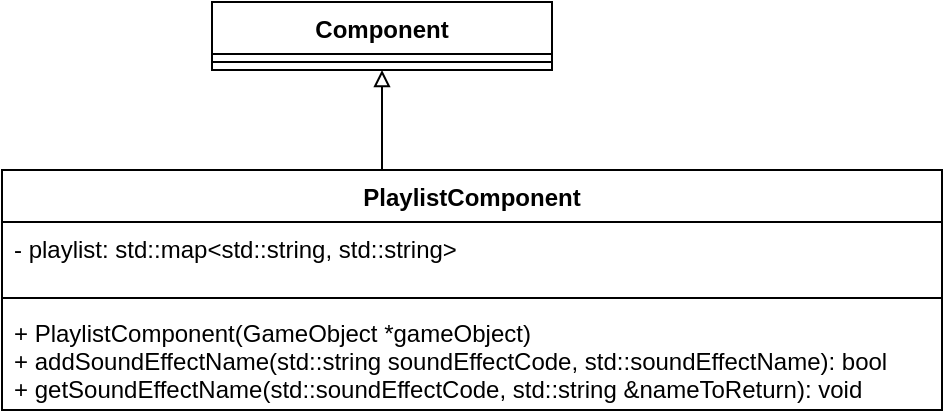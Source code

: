 <mxfile version="14.1.8" type="device"><diagram id="toOSRLLj0JXcLAiPrvlg" name="Page-1"><mxGraphModel dx="905" dy="672" grid="1" gridSize="10" guides="1" tooltips="1" connect="1" arrows="1" fold="1" page="1" pageScale="1" pageWidth="827" pageHeight="1169" math="0" shadow="0"><root><mxCell id="0"/><mxCell id="1" parent="0"/><mxCell id="Gp71CrrEYOx8ZpVcGSlW-15" style="edgeStyle=orthogonalEdgeStyle;rounded=0;orthogonalLoop=1;jettySize=auto;html=1;exitX=0.5;exitY=0;exitDx=0;exitDy=0;endArrow=block;endFill=0;" parent="1" source="Gp71CrrEYOx8ZpVcGSlW-1" edge="1"><mxGeometry relative="1" as="geometry"><Array as="points"><mxPoint x="440" y="570"/></Array><mxPoint x="440" y="520" as="targetPoint"/></mxGeometry></mxCell><mxCell id="Gp71CrrEYOx8ZpVcGSlW-1" value="PlaylistComponent" style="swimlane;fontStyle=1;align=center;verticalAlign=top;childLayout=stackLayout;horizontal=1;startSize=26;horizontalStack=0;resizeParent=1;resizeParentMax=0;resizeLast=0;collapsible=1;marginBottom=0;" parent="1" vertex="1"><mxGeometry x="250" y="570" width="470" height="120" as="geometry"/></mxCell><mxCell id="Gp71CrrEYOx8ZpVcGSlW-2" value="- playlist: std::map&lt;std::string, std::string&gt;" style="text;strokeColor=none;fillColor=none;align=left;verticalAlign=top;spacingLeft=4;spacingRight=4;overflow=hidden;rotatable=0;points=[[0,0.5],[1,0.5]];portConstraint=eastwest;" parent="Gp71CrrEYOx8ZpVcGSlW-1" vertex="1"><mxGeometry y="26" width="470" height="34" as="geometry"/></mxCell><mxCell id="Gp71CrrEYOx8ZpVcGSlW-3" value="" style="line;strokeWidth=1;fillColor=none;align=left;verticalAlign=middle;spacingTop=-1;spacingLeft=3;spacingRight=3;rotatable=0;labelPosition=right;points=[];portConstraint=eastwest;" parent="Gp71CrrEYOx8ZpVcGSlW-1" vertex="1"><mxGeometry y="60" width="470" height="8" as="geometry"/></mxCell><mxCell id="Gp71CrrEYOx8ZpVcGSlW-4" value="+ PlaylistComponent(GameObject *gameObject)&#10;+ addSoundEffectName(std::string soundEffectCode, std::soundEffectName): bool&#10;+ getSoundEffectName(std::soundEffectCode, std::string &amp;nameToReturn): void" style="text;strokeColor=none;fillColor=none;align=left;verticalAlign=top;spacingLeft=4;spacingRight=4;overflow=hidden;rotatable=0;points=[[0,0.5],[1,0.5]];portConstraint=eastwest;" parent="Gp71CrrEYOx8ZpVcGSlW-1" vertex="1"><mxGeometry y="68" width="470" height="52" as="geometry"/></mxCell><mxCell id="Gp71CrrEYOx8ZpVcGSlW-11" value="Component" style="swimlane;fontStyle=1;align=center;verticalAlign=top;childLayout=stackLayout;horizontal=1;startSize=26;horizontalStack=0;resizeParent=1;resizeParentMax=0;resizeLast=0;collapsible=1;marginBottom=0;" parent="1" vertex="1"><mxGeometry x="355" y="486" width="170" height="34" as="geometry"/></mxCell><mxCell id="Gp71CrrEYOx8ZpVcGSlW-13" value="" style="line;strokeWidth=1;fillColor=none;align=left;verticalAlign=middle;spacingTop=-1;spacingLeft=3;spacingRight=3;rotatable=0;labelPosition=right;points=[];portConstraint=eastwest;" parent="Gp71CrrEYOx8ZpVcGSlW-11" vertex="1"><mxGeometry y="26" width="170" height="8" as="geometry"/></mxCell></root></mxGraphModel></diagram></mxfile>